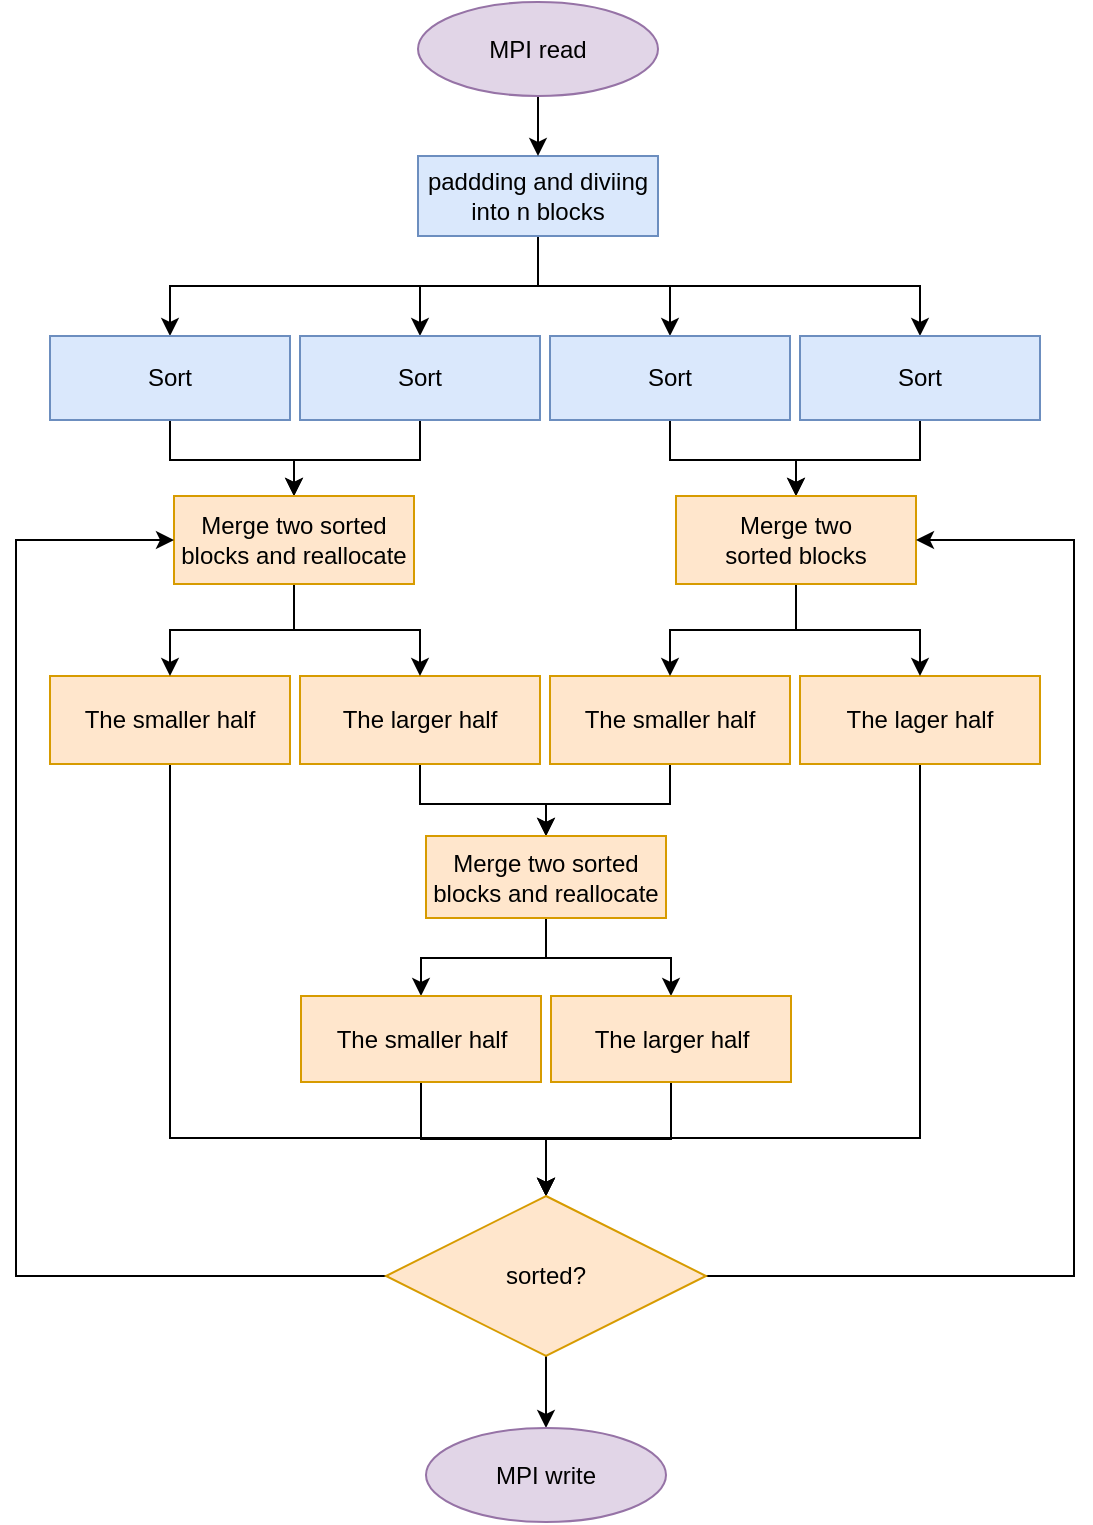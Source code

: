 <mxfile version="20.0.1" type="device"><diagram id="mmpQMo9HkKNgm5VGcHUI" name="Page-1"><mxGraphModel dx="340" dy="866" grid="0" gridSize="10" guides="1" tooltips="1" connect="1" arrows="1" fold="1" page="1" pageScale="1" pageWidth="827" pageHeight="1169" math="0" shadow="0"><root><mxCell id="0"/><mxCell id="1" parent="0"/><mxCell id="cTqfSpZxkZBP7ITW5DfQ-32" style="edgeStyle=orthogonalEdgeStyle;rounded=0;orthogonalLoop=1;jettySize=auto;html=1;exitX=0.5;exitY=1;exitDx=0;exitDy=0;entryX=0.5;entryY=0;entryDx=0;entryDy=0;" edge="1" parent="1" source="cTqfSpZxkZBP7ITW5DfQ-1" target="cTqfSpZxkZBP7ITW5DfQ-6"><mxGeometry relative="1" as="geometry"/></mxCell><mxCell id="cTqfSpZxkZBP7ITW5DfQ-33" style="edgeStyle=orthogonalEdgeStyle;rounded=0;orthogonalLoop=1;jettySize=auto;html=1;exitX=0.5;exitY=1;exitDx=0;exitDy=0;" edge="1" parent="1" source="cTqfSpZxkZBP7ITW5DfQ-1" target="cTqfSpZxkZBP7ITW5DfQ-11"><mxGeometry relative="1" as="geometry"/></mxCell><mxCell id="cTqfSpZxkZBP7ITW5DfQ-34" style="edgeStyle=orthogonalEdgeStyle;rounded=0;orthogonalLoop=1;jettySize=auto;html=1;exitX=0.5;exitY=1;exitDx=0;exitDy=0;entryX=0.5;entryY=0;entryDx=0;entryDy=0;" edge="1" parent="1" source="cTqfSpZxkZBP7ITW5DfQ-1" target="cTqfSpZxkZBP7ITW5DfQ-12"><mxGeometry relative="1" as="geometry"/></mxCell><mxCell id="cTqfSpZxkZBP7ITW5DfQ-35" style="edgeStyle=orthogonalEdgeStyle;rounded=0;orthogonalLoop=1;jettySize=auto;html=1;exitX=0.5;exitY=1;exitDx=0;exitDy=0;entryX=0.5;entryY=0;entryDx=0;entryDy=0;" edge="1" parent="1" source="cTqfSpZxkZBP7ITW5DfQ-1" target="cTqfSpZxkZBP7ITW5DfQ-13"><mxGeometry relative="1" as="geometry"/></mxCell><mxCell id="cTqfSpZxkZBP7ITW5DfQ-1" value="paddding and diviing into n blocks" style="rounded=0;whiteSpace=wrap;html=1;fillColor=#dae8fc;strokeColor=#6c8ebf;" vertex="1" parent="1"><mxGeometry x="350" y="310" width="120" height="40" as="geometry"/></mxCell><mxCell id="cTqfSpZxkZBP7ITW5DfQ-41" style="edgeStyle=orthogonalEdgeStyle;rounded=0;orthogonalLoop=1;jettySize=auto;html=1;entryX=0.5;entryY=0;entryDx=0;entryDy=0;" edge="1" parent="1" source="cTqfSpZxkZBP7ITW5DfQ-6" target="cTqfSpZxkZBP7ITW5DfQ-40"><mxGeometry relative="1" as="geometry"/></mxCell><mxCell id="cTqfSpZxkZBP7ITW5DfQ-6" value="Sort" style="rounded=0;whiteSpace=wrap;html=1;fillColor=#dae8fc;strokeColor=#6c8ebf;" vertex="1" parent="1"><mxGeometry x="166" y="400" width="120" height="42" as="geometry"/></mxCell><mxCell id="cTqfSpZxkZBP7ITW5DfQ-44" style="edgeStyle=orthogonalEdgeStyle;rounded=0;orthogonalLoop=1;jettySize=auto;html=1;entryX=0.5;entryY=0;entryDx=0;entryDy=0;" edge="1" parent="1" source="cTqfSpZxkZBP7ITW5DfQ-11" target="cTqfSpZxkZBP7ITW5DfQ-40"><mxGeometry relative="1" as="geometry"/></mxCell><mxCell id="cTqfSpZxkZBP7ITW5DfQ-11" value="&lt;span style=&quot;&quot;&gt;Sort&lt;/span&gt;" style="rounded=0;whiteSpace=wrap;html=1;fillColor=#dae8fc;strokeColor=#6c8ebf;" vertex="1" parent="1"><mxGeometry x="291" y="400" width="120" height="42" as="geometry"/></mxCell><mxCell id="cTqfSpZxkZBP7ITW5DfQ-46" style="edgeStyle=orthogonalEdgeStyle;rounded=0;orthogonalLoop=1;jettySize=auto;html=1;exitX=0.5;exitY=1;exitDx=0;exitDy=0;entryX=0.5;entryY=0;entryDx=0;entryDy=0;" edge="1" parent="1" source="cTqfSpZxkZBP7ITW5DfQ-12" target="cTqfSpZxkZBP7ITW5DfQ-45"><mxGeometry relative="1" as="geometry"/></mxCell><mxCell id="cTqfSpZxkZBP7ITW5DfQ-12" value="&lt;span style=&quot;&quot;&gt;Sort&lt;/span&gt;" style="rounded=0;whiteSpace=wrap;html=1;fillColor=#dae8fc;strokeColor=#6c8ebf;" vertex="1" parent="1"><mxGeometry x="416" y="400" width="120" height="42" as="geometry"/></mxCell><mxCell id="cTqfSpZxkZBP7ITW5DfQ-48" style="edgeStyle=orthogonalEdgeStyle;rounded=0;orthogonalLoop=1;jettySize=auto;html=1;exitX=0.5;exitY=1;exitDx=0;exitDy=0;entryX=0.5;entryY=0;entryDx=0;entryDy=0;" edge="1" parent="1" source="cTqfSpZxkZBP7ITW5DfQ-13" target="cTqfSpZxkZBP7ITW5DfQ-45"><mxGeometry relative="1" as="geometry"/></mxCell><mxCell id="cTqfSpZxkZBP7ITW5DfQ-13" value="&lt;span style=&quot;&quot;&gt;Sort&lt;/span&gt;" style="rounded=0;whiteSpace=wrap;html=1;fillColor=#dae8fc;strokeColor=#6c8ebf;" vertex="1" parent="1"><mxGeometry x="541" y="400" width="120" height="42" as="geometry"/></mxCell><mxCell id="cTqfSpZxkZBP7ITW5DfQ-65" style="edgeStyle=orthogonalEdgeStyle;rounded=0;orthogonalLoop=1;jettySize=auto;html=1;exitX=0.5;exitY=1;exitDx=0;exitDy=0;entryX=0.5;entryY=0;entryDx=0;entryDy=0;" edge="1" parent="1" source="cTqfSpZxkZBP7ITW5DfQ-36" target="cTqfSpZxkZBP7ITW5DfQ-60"><mxGeometry relative="1" as="geometry"><Array as="points"><mxPoint x="226" y="801"/><mxPoint x="414" y="801"/></Array></mxGeometry></mxCell><mxCell id="cTqfSpZxkZBP7ITW5DfQ-36" value="The smaller half" style="rounded=0;whiteSpace=wrap;html=1;fillColor=#ffe6cc;strokeColor=#d79b00;" vertex="1" parent="1"><mxGeometry x="166" y="570" width="120" height="44" as="geometry"/></mxCell><mxCell id="cTqfSpZxkZBP7ITW5DfQ-54" style="edgeStyle=orthogonalEdgeStyle;rounded=0;orthogonalLoop=1;jettySize=auto;html=1;exitX=0.5;exitY=1;exitDx=0;exitDy=0;entryX=0.5;entryY=0;entryDx=0;entryDy=0;" edge="1" parent="1" source="cTqfSpZxkZBP7ITW5DfQ-37" target="cTqfSpZxkZBP7ITW5DfQ-53"><mxGeometry relative="1" as="geometry"/></mxCell><mxCell id="cTqfSpZxkZBP7ITW5DfQ-37" value="&lt;span style=&quot;&quot;&gt;The larger half&lt;/span&gt;" style="rounded=0;whiteSpace=wrap;html=1;fillColor=#ffe6cc;strokeColor=#d79b00;" vertex="1" parent="1"><mxGeometry x="291" y="570" width="120" height="44" as="geometry"/></mxCell><mxCell id="cTqfSpZxkZBP7ITW5DfQ-55" style="edgeStyle=orthogonalEdgeStyle;rounded=0;orthogonalLoop=1;jettySize=auto;html=1;exitX=0.5;exitY=1;exitDx=0;exitDy=0;entryX=0.5;entryY=0;entryDx=0;entryDy=0;" edge="1" parent="1" source="cTqfSpZxkZBP7ITW5DfQ-38" target="cTqfSpZxkZBP7ITW5DfQ-53"><mxGeometry relative="1" as="geometry"/></mxCell><mxCell id="cTqfSpZxkZBP7ITW5DfQ-38" value="&lt;span style=&quot;&quot;&gt;The smaller half&lt;/span&gt;" style="rounded=0;whiteSpace=wrap;html=1;fillColor=#ffe6cc;strokeColor=#d79b00;" vertex="1" parent="1"><mxGeometry x="416" y="570" width="120" height="44" as="geometry"/></mxCell><mxCell id="cTqfSpZxkZBP7ITW5DfQ-66" style="edgeStyle=orthogonalEdgeStyle;rounded=0;orthogonalLoop=1;jettySize=auto;html=1;exitX=0.5;exitY=1;exitDx=0;exitDy=0;entryX=0.5;entryY=0;entryDx=0;entryDy=0;" edge="1" parent="1" source="cTqfSpZxkZBP7ITW5DfQ-39" target="cTqfSpZxkZBP7ITW5DfQ-60"><mxGeometry relative="1" as="geometry"><Array as="points"><mxPoint x="601" y="801"/><mxPoint x="414" y="801"/></Array></mxGeometry></mxCell><mxCell id="cTqfSpZxkZBP7ITW5DfQ-39" value="&lt;span style=&quot;&quot;&gt;The lager half&lt;/span&gt;" style="rounded=0;whiteSpace=wrap;html=1;fillColor=#ffe6cc;strokeColor=#d79b00;" vertex="1" parent="1"><mxGeometry x="541" y="570" width="120" height="44" as="geometry"/></mxCell><mxCell id="cTqfSpZxkZBP7ITW5DfQ-49" style="edgeStyle=orthogonalEdgeStyle;rounded=0;orthogonalLoop=1;jettySize=auto;html=1;exitX=0.5;exitY=1;exitDx=0;exitDy=0;entryX=0.5;entryY=0;entryDx=0;entryDy=0;" edge="1" parent="1" source="cTqfSpZxkZBP7ITW5DfQ-40" target="cTqfSpZxkZBP7ITW5DfQ-36"><mxGeometry relative="1" as="geometry"/></mxCell><mxCell id="cTqfSpZxkZBP7ITW5DfQ-50" style="edgeStyle=orthogonalEdgeStyle;rounded=0;orthogonalLoop=1;jettySize=auto;html=1;exitX=0.5;exitY=1;exitDx=0;exitDy=0;entryX=0.5;entryY=0;entryDx=0;entryDy=0;" edge="1" parent="1" source="cTqfSpZxkZBP7ITW5DfQ-40" target="cTqfSpZxkZBP7ITW5DfQ-37"><mxGeometry relative="1" as="geometry"/></mxCell><mxCell id="cTqfSpZxkZBP7ITW5DfQ-40" value="Merge two sorted blocks and reallocate" style="rounded=0;whiteSpace=wrap;html=1;fillColor=#ffe6cc;strokeColor=#d79b00;" vertex="1" parent="1"><mxGeometry x="228" y="480" width="120" height="44" as="geometry"/></mxCell><mxCell id="cTqfSpZxkZBP7ITW5DfQ-51" style="edgeStyle=orthogonalEdgeStyle;rounded=0;orthogonalLoop=1;jettySize=auto;html=1;exitX=0.5;exitY=1;exitDx=0;exitDy=0;entryX=0.5;entryY=0;entryDx=0;entryDy=0;" edge="1" parent="1" source="cTqfSpZxkZBP7ITW5DfQ-45" target="cTqfSpZxkZBP7ITW5DfQ-38"><mxGeometry relative="1" as="geometry"/></mxCell><mxCell id="cTqfSpZxkZBP7ITW5DfQ-52" style="edgeStyle=orthogonalEdgeStyle;rounded=0;orthogonalLoop=1;jettySize=auto;html=1;exitX=0.5;exitY=1;exitDx=0;exitDy=0;entryX=0.5;entryY=0;entryDx=0;entryDy=0;" edge="1" parent="1" source="cTqfSpZxkZBP7ITW5DfQ-45" target="cTqfSpZxkZBP7ITW5DfQ-39"><mxGeometry relative="1" as="geometry"/></mxCell><mxCell id="cTqfSpZxkZBP7ITW5DfQ-45" value="&lt;span style=&quot;&quot;&gt;Merge two &lt;br&gt;sorted blocks&lt;/span&gt;" style="rounded=0;whiteSpace=wrap;html=1;fillColor=#ffe6cc;strokeColor=#d79b00;" vertex="1" parent="1"><mxGeometry x="479" y="480" width="120" height="44" as="geometry"/></mxCell><mxCell id="cTqfSpZxkZBP7ITW5DfQ-58" style="edgeStyle=orthogonalEdgeStyle;rounded=0;orthogonalLoop=1;jettySize=auto;html=1;exitX=0.5;exitY=1;exitDx=0;exitDy=0;entryX=0.5;entryY=0;entryDx=0;entryDy=0;" edge="1" parent="1" source="cTqfSpZxkZBP7ITW5DfQ-53" target="cTqfSpZxkZBP7ITW5DfQ-56"><mxGeometry relative="1" as="geometry"/></mxCell><mxCell id="cTqfSpZxkZBP7ITW5DfQ-59" style="edgeStyle=orthogonalEdgeStyle;rounded=0;orthogonalLoop=1;jettySize=auto;html=1;exitX=0.5;exitY=1;exitDx=0;exitDy=0;entryX=0.5;entryY=0;entryDx=0;entryDy=0;" edge="1" parent="1" source="cTqfSpZxkZBP7ITW5DfQ-53" target="cTqfSpZxkZBP7ITW5DfQ-57"><mxGeometry relative="1" as="geometry"/></mxCell><mxCell id="cTqfSpZxkZBP7ITW5DfQ-53" value="Merge two sorted blocks and reallocate" style="rounded=0;whiteSpace=wrap;html=1;fillColor=#ffe6cc;strokeColor=#d79b00;" vertex="1" parent="1"><mxGeometry x="354" y="650" width="120" height="41" as="geometry"/></mxCell><mxCell id="cTqfSpZxkZBP7ITW5DfQ-63" style="edgeStyle=orthogonalEdgeStyle;rounded=0;orthogonalLoop=1;jettySize=auto;html=1;exitX=0.5;exitY=1;exitDx=0;exitDy=0;entryX=0.5;entryY=0;entryDx=0;entryDy=0;" edge="1" parent="1" source="cTqfSpZxkZBP7ITW5DfQ-56" target="cTqfSpZxkZBP7ITW5DfQ-60"><mxGeometry relative="1" as="geometry"/></mxCell><mxCell id="cTqfSpZxkZBP7ITW5DfQ-56" value="The smaller half" style="rounded=0;whiteSpace=wrap;html=1;fillColor=#ffe6cc;strokeColor=#d79b00;" vertex="1" parent="1"><mxGeometry x="291.5" y="730" width="120" height="43" as="geometry"/></mxCell><mxCell id="cTqfSpZxkZBP7ITW5DfQ-64" style="edgeStyle=orthogonalEdgeStyle;rounded=0;orthogonalLoop=1;jettySize=auto;html=1;exitX=0.5;exitY=1;exitDx=0;exitDy=0;entryX=0.5;entryY=0;entryDx=0;entryDy=0;" edge="1" parent="1" source="cTqfSpZxkZBP7ITW5DfQ-57" target="cTqfSpZxkZBP7ITW5DfQ-60"><mxGeometry relative="1" as="geometry"/></mxCell><mxCell id="cTqfSpZxkZBP7ITW5DfQ-57" value="The larger half" style="rounded=0;whiteSpace=wrap;html=1;fillColor=#ffe6cc;strokeColor=#d79b00;" vertex="1" parent="1"><mxGeometry x="416.5" y="730" width="120" height="43" as="geometry"/></mxCell><mxCell id="cTqfSpZxkZBP7ITW5DfQ-70" style="edgeStyle=orthogonalEdgeStyle;rounded=0;orthogonalLoop=1;jettySize=auto;html=1;exitX=1;exitY=0.5;exitDx=0;exitDy=0;entryX=1;entryY=0.5;entryDx=0;entryDy=0;" edge="1" parent="1" source="cTqfSpZxkZBP7ITW5DfQ-60" target="cTqfSpZxkZBP7ITW5DfQ-45"><mxGeometry relative="1" as="geometry"><Array as="points"><mxPoint x="678" y="870"/><mxPoint x="678" y="502"/></Array></mxGeometry></mxCell><mxCell id="cTqfSpZxkZBP7ITW5DfQ-71" style="edgeStyle=orthogonalEdgeStyle;rounded=0;orthogonalLoop=1;jettySize=auto;html=1;exitX=0;exitY=0.5;exitDx=0;exitDy=0;entryX=0;entryY=0.5;entryDx=0;entryDy=0;" edge="1" parent="1" source="cTqfSpZxkZBP7ITW5DfQ-60" target="cTqfSpZxkZBP7ITW5DfQ-40"><mxGeometry relative="1" as="geometry"><Array as="points"><mxPoint x="149" y="870"/><mxPoint x="149" y="502"/></Array></mxGeometry></mxCell><mxCell id="cTqfSpZxkZBP7ITW5DfQ-76" value="" style="edgeStyle=orthogonalEdgeStyle;rounded=0;orthogonalLoop=1;jettySize=auto;html=1;" edge="1" parent="1" source="cTqfSpZxkZBP7ITW5DfQ-60" target="cTqfSpZxkZBP7ITW5DfQ-75"><mxGeometry relative="1" as="geometry"/></mxCell><mxCell id="cTqfSpZxkZBP7ITW5DfQ-60" value="sorted?" style="rhombus;whiteSpace=wrap;html=1;fillColor=#ffe6cc;strokeColor=#d79b00;" vertex="1" parent="1"><mxGeometry x="334" y="830" width="160" height="80" as="geometry"/></mxCell><mxCell id="cTqfSpZxkZBP7ITW5DfQ-73" style="edgeStyle=orthogonalEdgeStyle;rounded=0;orthogonalLoop=1;jettySize=auto;html=1;exitX=0.5;exitY=1;exitDx=0;exitDy=0;entryX=0.5;entryY=0;entryDx=0;entryDy=0;" edge="1" parent="1" source="cTqfSpZxkZBP7ITW5DfQ-72" target="cTqfSpZxkZBP7ITW5DfQ-1"><mxGeometry relative="1" as="geometry"/></mxCell><mxCell id="cTqfSpZxkZBP7ITW5DfQ-72" value="&lt;span style=&quot;&quot;&gt;MPI read&lt;/span&gt;" style="ellipse;whiteSpace=wrap;html=1;fillColor=#e1d5e7;strokeColor=#9673a6;" vertex="1" parent="1"><mxGeometry x="350" y="233" width="120" height="47" as="geometry"/></mxCell><mxCell id="cTqfSpZxkZBP7ITW5DfQ-75" value="&lt;span style=&quot;&quot;&gt;MPI write&lt;/span&gt;" style="ellipse;whiteSpace=wrap;html=1;fillColor=#e1d5e7;strokeColor=#9673a6;" vertex="1" parent="1"><mxGeometry x="354" y="946" width="120" height="47" as="geometry"/></mxCell></root></mxGraphModel></diagram></mxfile>